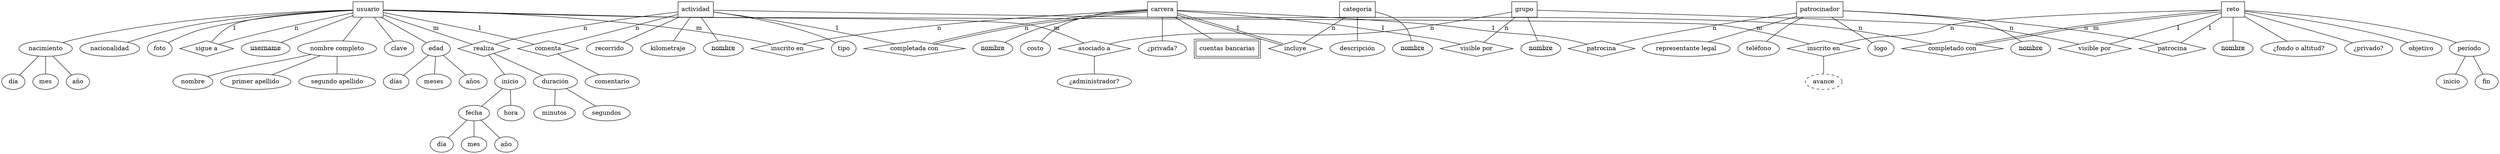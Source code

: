 graph ER {
	fontname="Helvetica,Arial,sans-serif"
	fontsize=20;
	overlap=false;
	splines=true;
	concentrate=false;

	node [shape=box]; usuario; actividad; reto; carrera; grupo; patrocinador; categoría;
	node [shape=box]; { node[peripheries=2]; "cuentas bancarias"; }
	node [shape=ellipse]; {node [label=<día>] dia0; dia1;}
	node [shape=ellipse]; {node [label=<mes>] mes0; mes1;}
	node [shape=ellipse]; {node [label=<año>] anno0; anno1;}
	node [shape=ellipse]; {node [label=<inicio>] inicio0; inicio1;}
	node [shape=ellipse]; {node [label=<<u>username</u>>] username;}
	node [shape=ellipse]; {node [label=<<u>nombre</u>>] nombre0 nombre1 nombre2 nombre3; nombre4; nombre5; }
	node [shape=ellipse]; "nombre completo"; clave; nombre; "primer apellido"; "segundo apellido"; "días"; "meses"; "años"; edad; usuario; nacimiento; nacionalidad; foto; fecha; "duración"; tipo; kilometraje; recorrido; minutos; segundos; comentario; costo; "¿privada?"; hora; "representante legal"; "teléfono"; logo; "descripción"; "¿fondo o altitud?"; "¿privado?"; "¿administrador?"; objetivo; "período"; fin;
	node [shape=ellipse]; { node[style=dashed]; "edad"; avance; }
	node [shape=diamond]; "sigue a"; comenta; realiza; "completada con"; "completado con"; "asociado a"; incluye;
	node [shape=diamond]; { node [label=<patrocina>] patrocina0; patrocina1; }
	node [shape=diamond]; { node [label=<inscrito en>] inscrito0; inscrito1; }
	node [shape=diamond]; { node [label=<visible por>] visible0; visible1; }

	"nombre completo" -- nombre;
	"nombre completo" -- "primer apellido";
	"nombre completo" -- "segundo apellido";

	nacimiento -- dia0;
	nacimiento -- mes0;
	nacimiento -- anno0;

	edad -- "días";
	edad -- "meses";
	edad -- "años";

	usuario -- "nombre completo";
	usuario -- username;
	usuario -- clave;
	usuario -- nacimiento;
	usuario -- edad;
	usuario -- nacionalidad;
	usuario -- foto;

	usuario -- comenta [label="1"];
	actividad -- comenta [label="n"];
	comenta -- comentario;

	usuario -- realiza [label="m"];
	actividad -- realiza [label="n"];
	realiza -- "duración";
	realiza -- inicio0;

	inicio0 -- fecha;
	inicio0  -- hora;

	fecha -- mes1;
	fecha -- dia1;
	fecha -- anno1;

	"duración" -- minutos;
	"duración" -- segundos;

	actividad -- nombre1;
	actividad -- tipo;
	actividad -- kilometraje;
	actividad -- recorrido;

	usuario -- "sigue a" [label="1"];
	usuario -- "sigue a" [label="n"];

	carrera -- nombre0;
	carrera -- costo;
	carrera -- "¿privada?";
	carrera -- "cuentas bancarias";

	carrera -- incluye [label="1",color="black:white:black"];
	"categoría" -- incluye [label="n"];

	carrera -- patrocina0 [label="1"];
	patrocinador -- patrocina0 [label="n"];

	reto -- patrocina1 [label="1"];
	patrocinador -- patrocina1 [label="n"];

	carrera -- "completada con" [label="n",color="black:white:black"];
	actividad -- "completada con" [label="1"];

	reto -- "completado con" [label="m",color="black:white:black"];
	actividad -- "completado con" [label="n"];

	grupo -- nombre2;

	usuario -- "asociado a" [label="m"];
	grupo -- "asociado a" [label="n"];
	"asociado a" -- "¿administrador?";

	carrera -- visible0 [label="1"];
	grupo -- visible0 [label="n"];

	usuario -- inscrito0 [label="m"];
	carrera -- inscrito0 [label="n"];

	reto -- nombre5;
	reto -- "¿fondo o altitud?"
	reto -- "¿privado?";
	reto -- objetivo;
	reto -- "período";

	"período" -- inicio1;
	"período" -- fin;

	reto -- visible1 [label="1"];
	grupo -- visible1 [label="n"];

	usuario -- inscrito1 [label="m"];
	reto -- inscrito1 [label="n"];
	inscrito1 -- avance;

	patrocinador -- nombre3;
	patrocinador -- "representante legal";
	patrocinador -- "teléfono";
	patrocinador -- logo;

	"categoría" -- nombre4;
	"categoría" -- "descripción";
}
